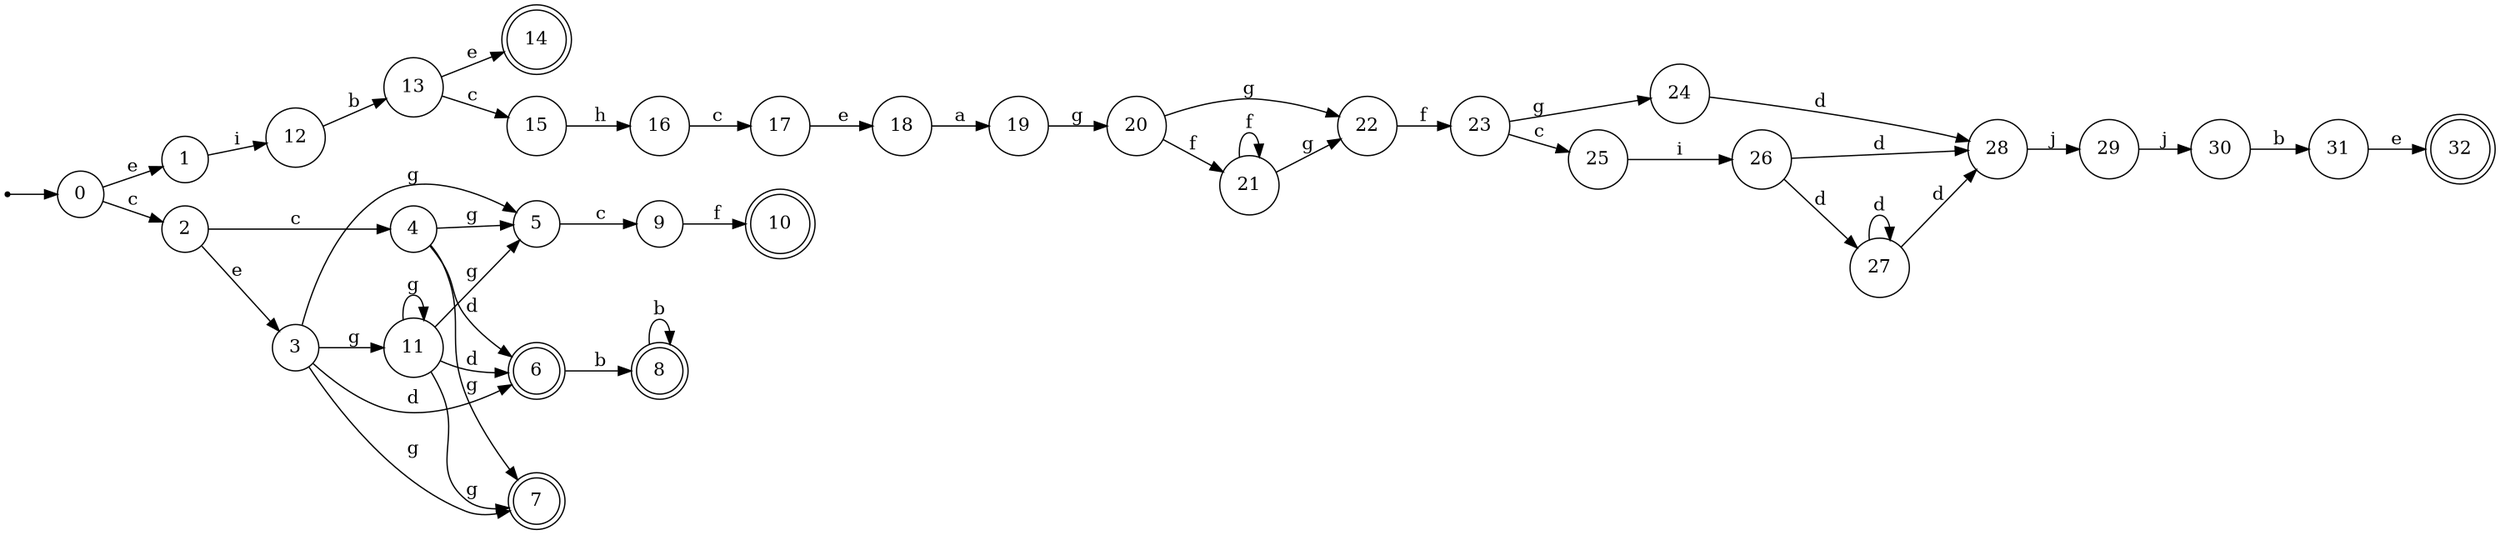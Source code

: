 digraph finite_state_machine {
rankdir=LR;
size="20,20";
node [shape = point]; "dummy0"
node [shape = circle]; "0";
"dummy0" -> "0";
node [shape = circle]; "1";
node [shape = circle]; "2";
node [shape = circle]; "3";
node [shape = circle]; "4";
node [shape = circle]; "5";
node [shape = doublecircle]; "6";node [shape = doublecircle]; "7";node [shape = doublecircle]; "8";node [shape = circle]; "9";
node [shape = doublecircle]; "10";node [shape = circle]; "11";
node [shape = circle]; "12";
node [shape = circle]; "13";
node [shape = doublecircle]; "14";node [shape = circle]; "15";
node [shape = circle]; "16";
node [shape = circle]; "17";
node [shape = circle]; "18";
node [shape = circle]; "19";
node [shape = circle]; "20";
node [shape = circle]; "21";
node [shape = circle]; "22";
node [shape = circle]; "23";
node [shape = circle]; "24";
node [shape = circle]; "25";
node [shape = circle]; "26";
node [shape = circle]; "27";
node [shape = circle]; "28";
node [shape = circle]; "29";
node [shape = circle]; "30";
node [shape = circle]; "31";
node [shape = doublecircle]; "32";"0" -> "1" [label = "e"];
 "0" -> "2" [label = "c"];
 "2" -> "3" [label = "e"];
 "2" -> "4" [label = "c"];
 "4" -> "5" [label = "g"];
 "4" -> "7" [label = "g"];
 "4" -> "6" [label = "d"];
 "6" -> "8" [label = "b"];
 "8" -> "8" [label = "b"];
 "5" -> "9" [label = "c"];
 "9" -> "10" [label = "f"];
 "3" -> "11" [label = "g"];
 "3" -> "5" [label = "g"];
 "3" -> "7" [label = "g"];
 "3" -> "6" [label = "d"];
 "11" -> "11" [label = "g"];
 "11" -> "5" [label = "g"];
 "11" -> "7" [label = "g"];
 "11" -> "6" [label = "d"];
 "1" -> "12" [label = "i"];
 "12" -> "13" [label = "b"];
 "13" -> "14" [label = "e"];
 "13" -> "15" [label = "c"];
 "15" -> "16" [label = "h"];
 "16" -> "17" [label = "c"];
 "17" -> "18" [label = "e"];
 "18" -> "19" [label = "a"];
 "19" -> "20" [label = "g"];
 "20" -> "21" [label = "f"];
 "20" -> "22" [label = "g"];
 "22" -> "23" [label = "f"];
 "23" -> "24" [label = "g"];
 "23" -> "25" [label = "c"];
 "25" -> "26" [label = "i"];
 "26" -> "27" [label = "d"];
 "26" -> "28" [label = "d"];
 "28" -> "29" [label = "j"];
 "29" -> "30" [label = "j"];
 "30" -> "31" [label = "b"];
 "31" -> "32" [label = "e"];
 "27" -> "27" [label = "d"];
 "27" -> "28" [label = "d"];
 "24" -> "28" [label = "d"];
 "21" -> "21" [label = "f"];
 "21" -> "22" [label = "g"];
 }
